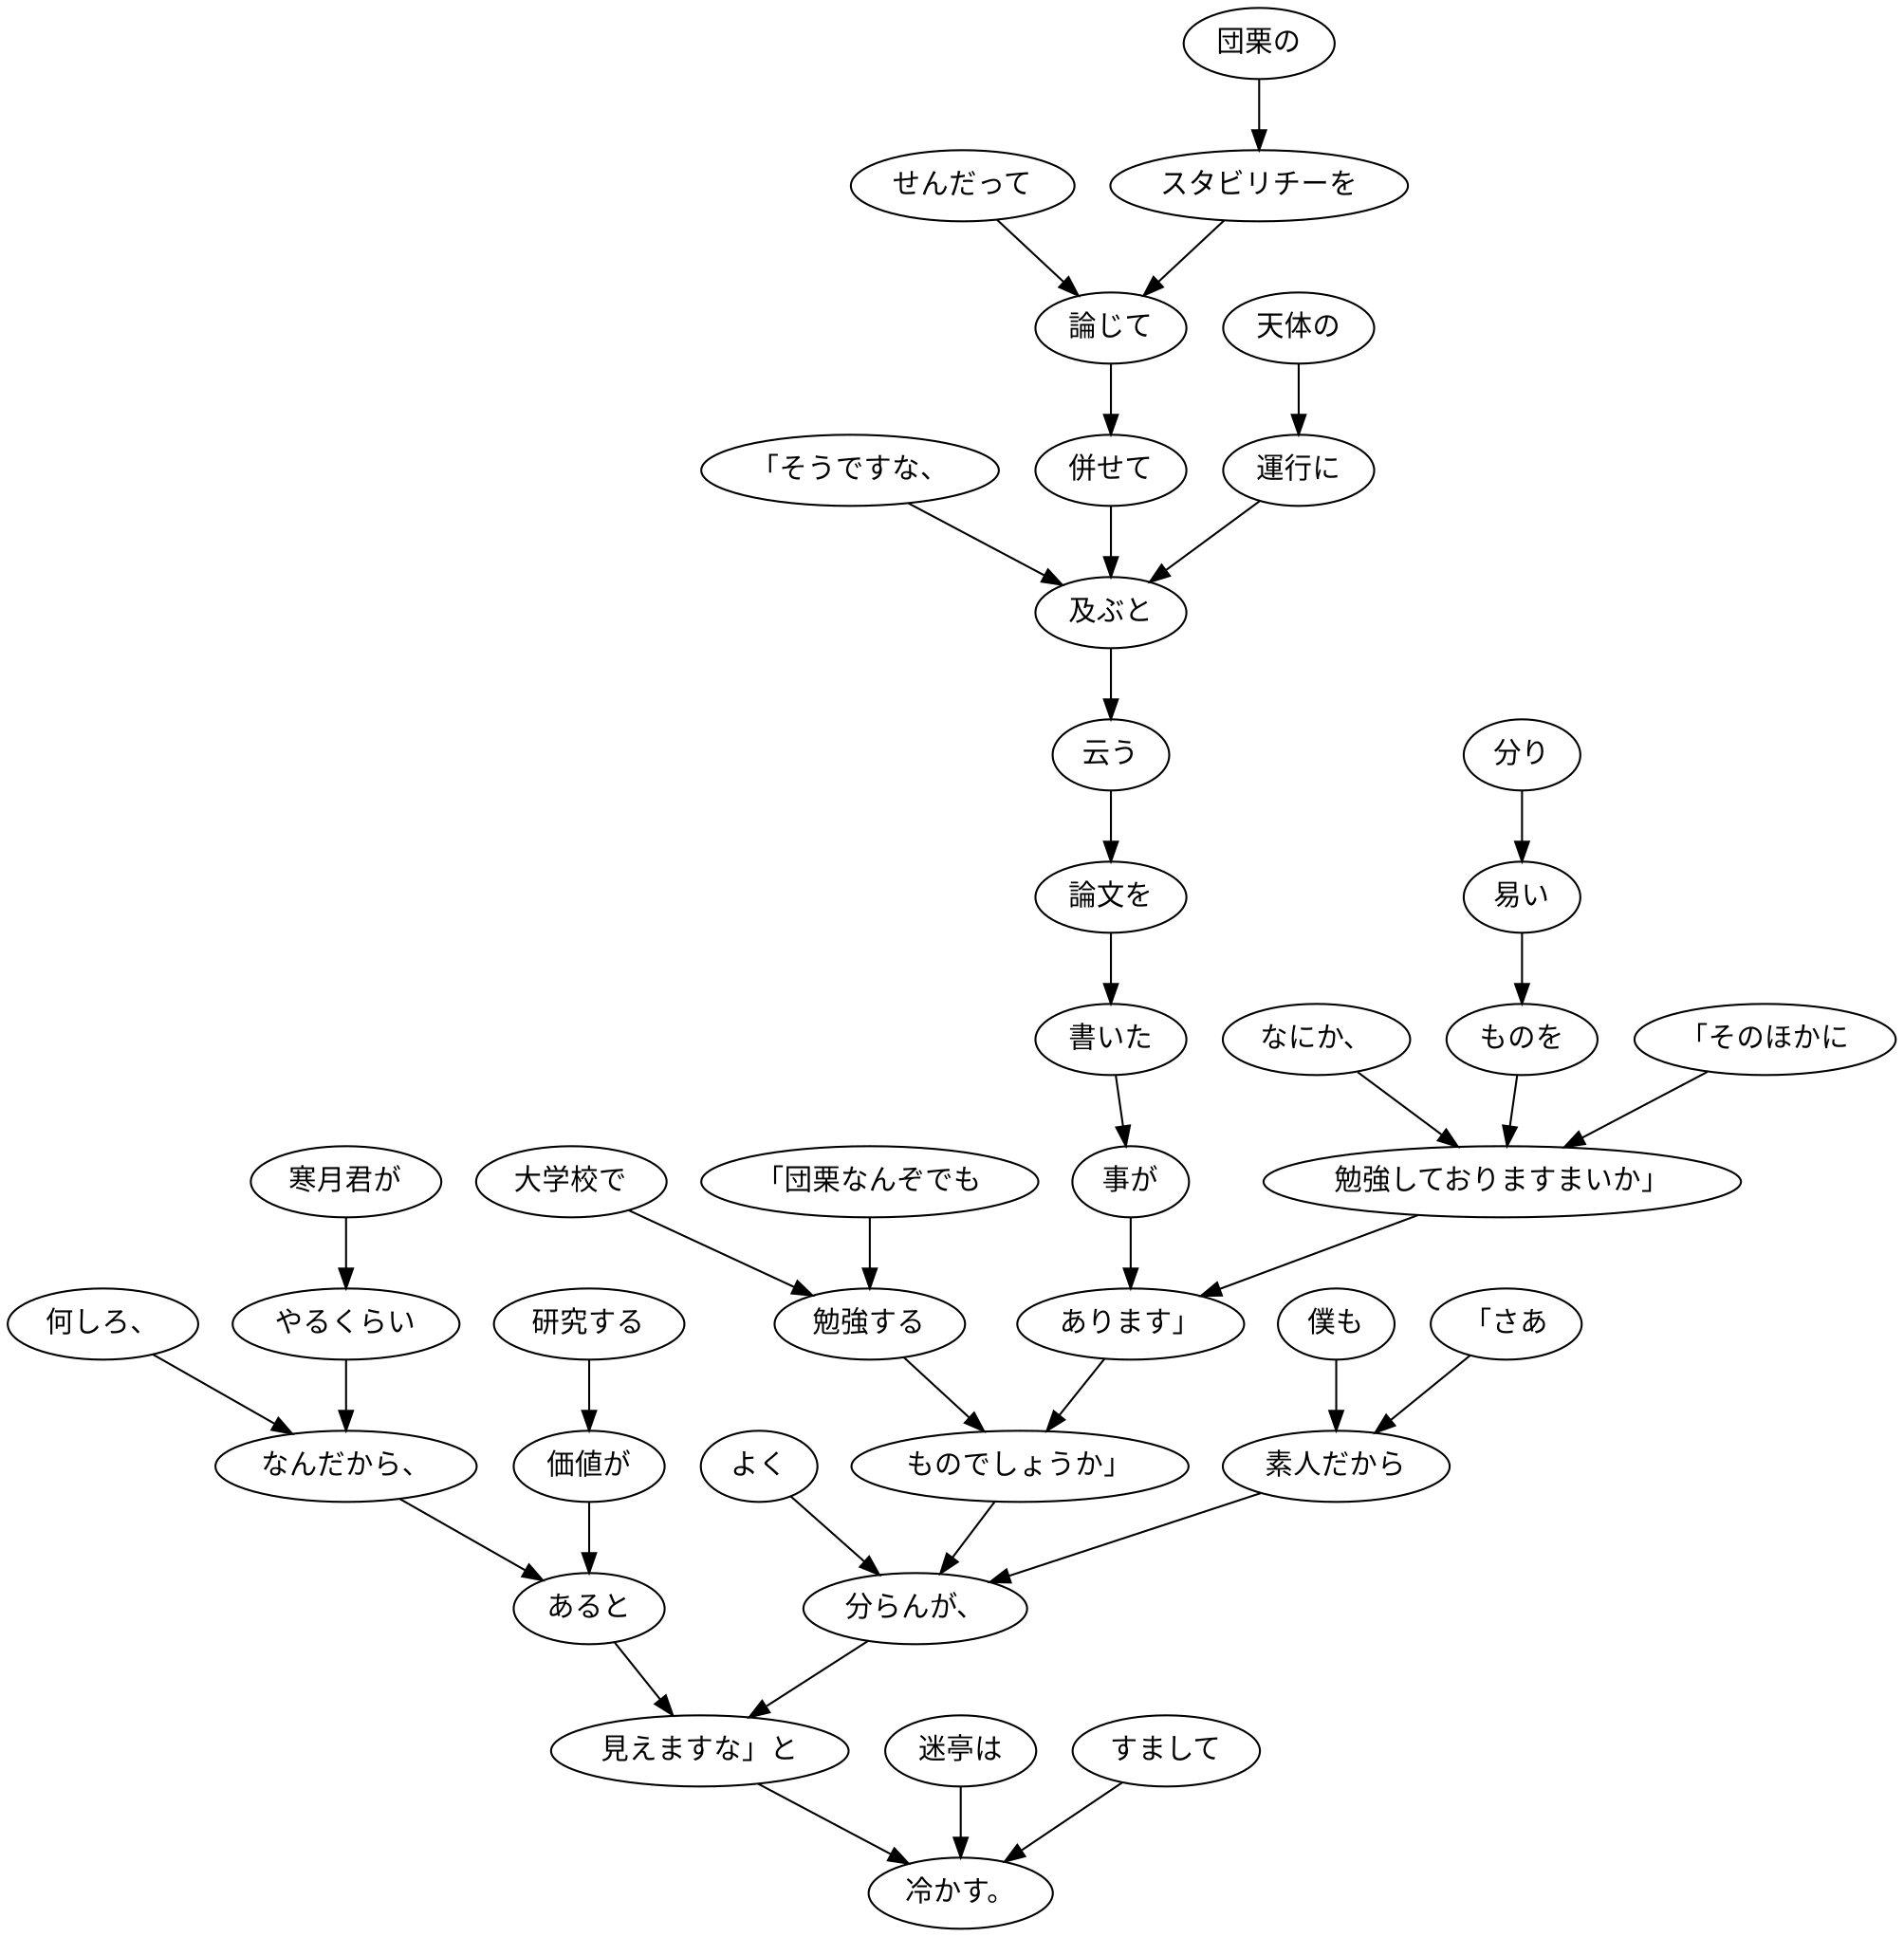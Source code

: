 digraph graph1682 {
	node0 [label="「そのほかに"];
	node1 [label="なにか、"];
	node2 [label="分り"];
	node3 [label="易い"];
	node4 [label="ものを"];
	node5 [label="勉強しておりますまいか」"];
	node6 [label="「そうですな、"];
	node7 [label="せんだって"];
	node8 [label="団栗の"];
	node9 [label="スタビリチーを"];
	node10 [label="論じて"];
	node11 [label="併せて"];
	node12 [label="天体の"];
	node13 [label="運行に"];
	node14 [label="及ぶと"];
	node15 [label="云う"];
	node16 [label="論文を"];
	node17 [label="書いた"];
	node18 [label="事が"];
	node19 [label="あります」"];
	node20 [label="「団栗なんぞでも"];
	node21 [label="大学校で"];
	node22 [label="勉強する"];
	node23 [label="ものでしょうか」"];
	node24 [label="「さあ"];
	node25 [label="僕も"];
	node26 [label="素人だから"];
	node27 [label="よく"];
	node28 [label="分らんが、"];
	node29 [label="何しろ、"];
	node30 [label="寒月君が"];
	node31 [label="やるくらい"];
	node32 [label="なんだから、"];
	node33 [label="研究する"];
	node34 [label="価値が"];
	node35 [label="あると"];
	node36 [label="見えますな」と"];
	node37 [label="迷亭は"];
	node38 [label="すまして"];
	node39 [label="冷かす。"];
	node0 -> node5;
	node1 -> node5;
	node2 -> node3;
	node3 -> node4;
	node4 -> node5;
	node5 -> node19;
	node6 -> node14;
	node7 -> node10;
	node8 -> node9;
	node9 -> node10;
	node10 -> node11;
	node11 -> node14;
	node12 -> node13;
	node13 -> node14;
	node14 -> node15;
	node15 -> node16;
	node16 -> node17;
	node17 -> node18;
	node18 -> node19;
	node19 -> node23;
	node20 -> node22;
	node21 -> node22;
	node22 -> node23;
	node23 -> node28;
	node24 -> node26;
	node25 -> node26;
	node26 -> node28;
	node27 -> node28;
	node28 -> node36;
	node29 -> node32;
	node30 -> node31;
	node31 -> node32;
	node32 -> node35;
	node33 -> node34;
	node34 -> node35;
	node35 -> node36;
	node36 -> node39;
	node37 -> node39;
	node38 -> node39;
}
